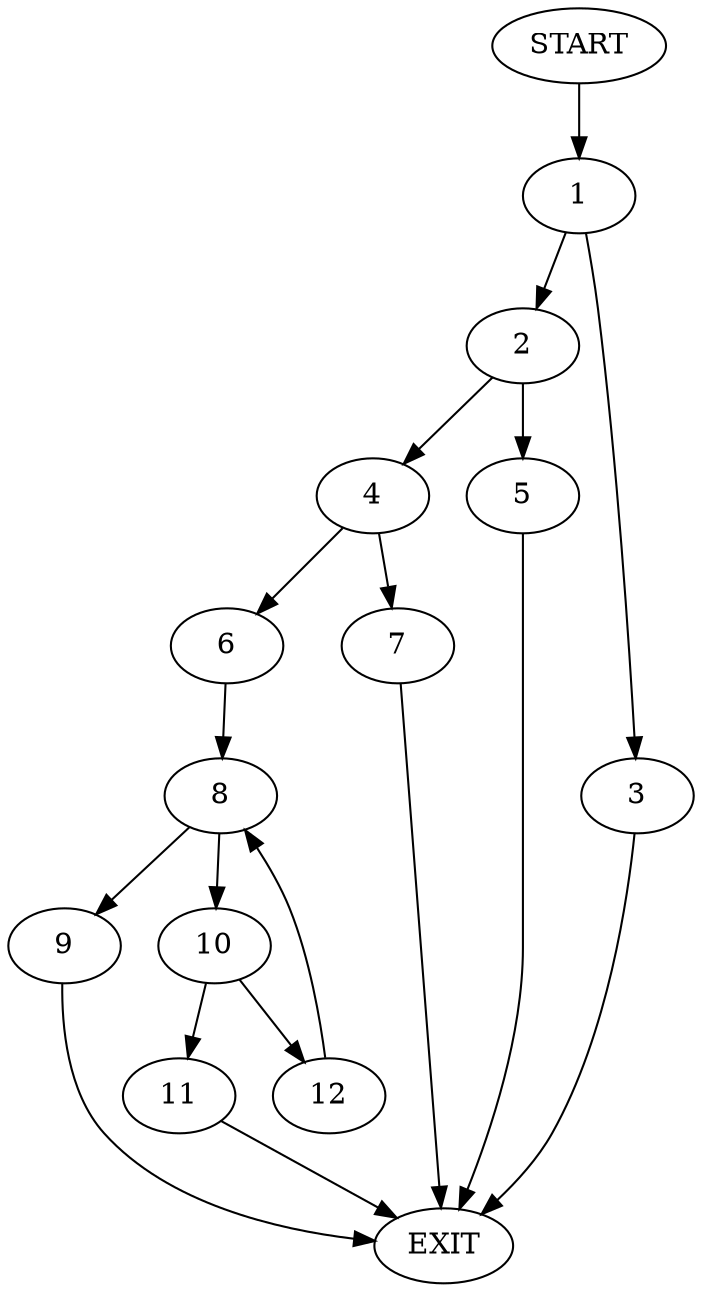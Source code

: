 digraph {
0 [label="START"]
13 [label="EXIT"]
0 -> 1
1 -> 2
1 -> 3
2 -> 4
2 -> 5
3 -> 13
4 -> 6
4 -> 7
5 -> 13
6 -> 8
7 -> 13
8 -> 9
8 -> 10
9 -> 13
10 -> 11
10 -> 12
11 -> 13
12 -> 8
}
